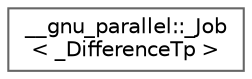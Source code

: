 digraph "Graphical Class Hierarchy"
{
 // LATEX_PDF_SIZE
  bgcolor="transparent";
  edge [fontname=Helvetica,fontsize=10,labelfontname=Helvetica,labelfontsize=10];
  node [fontname=Helvetica,fontsize=10,shape=box,height=0.2,width=0.4];
  rankdir="LR";
  Node0 [id="Node000000",label="__gnu_parallel::_Job\l\< _DifferenceTp \>",height=0.2,width=0.4,color="grey40", fillcolor="white", style="filled",URL="$struct____gnu__parallel_1_1___job.html",tooltip="One __job for a certain thread."];
}
